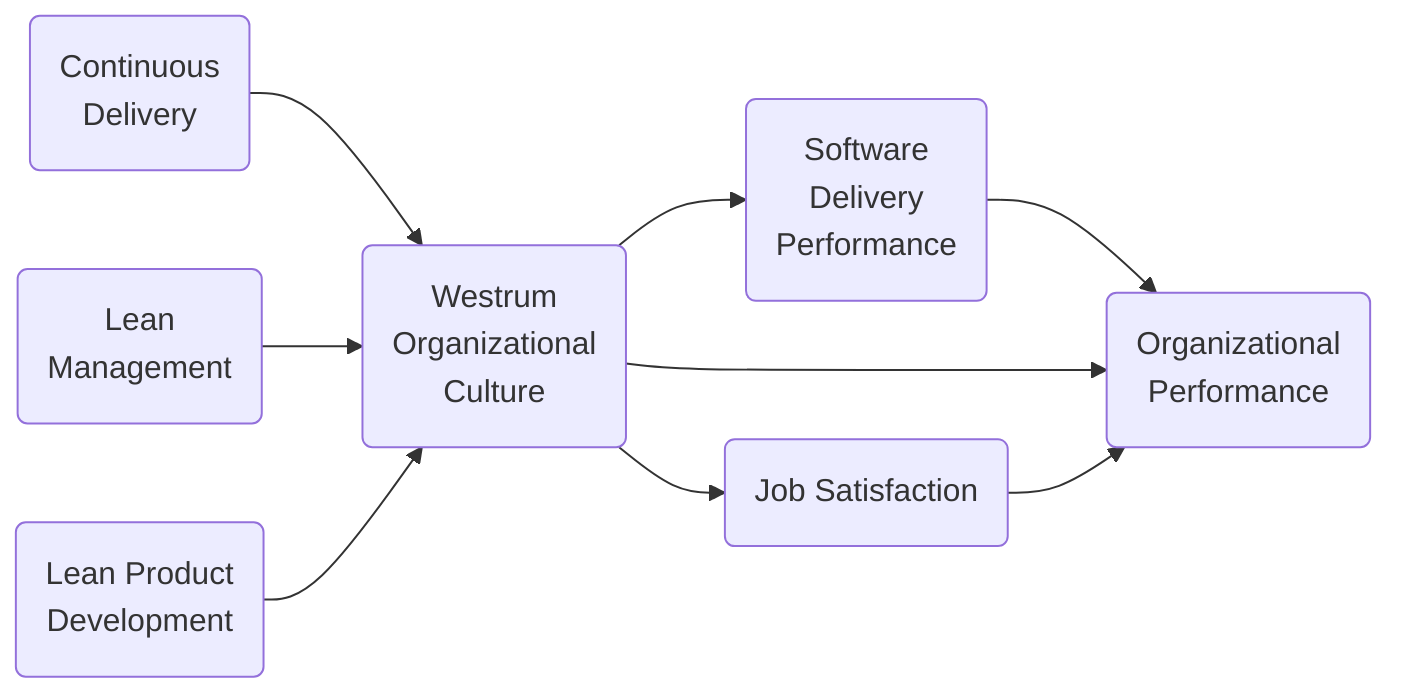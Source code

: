 graph LR
CD("Continuous<br/>Delivery")
LM("Lean<br/>Management")
LD("Lean Product<br/>Development")
CD --> OC
LM --> OC
LD --> OC
OC("Westrum<br/>Organizational<br/>Culture")
JS("Job Satisfaction")
SD("Software<br/>Delivery<br/>Performance")
OP("Organizational<br/>Performance")
OC --> SD
SD --> OP
OC --> JS
OC --> OP
JS --> OP